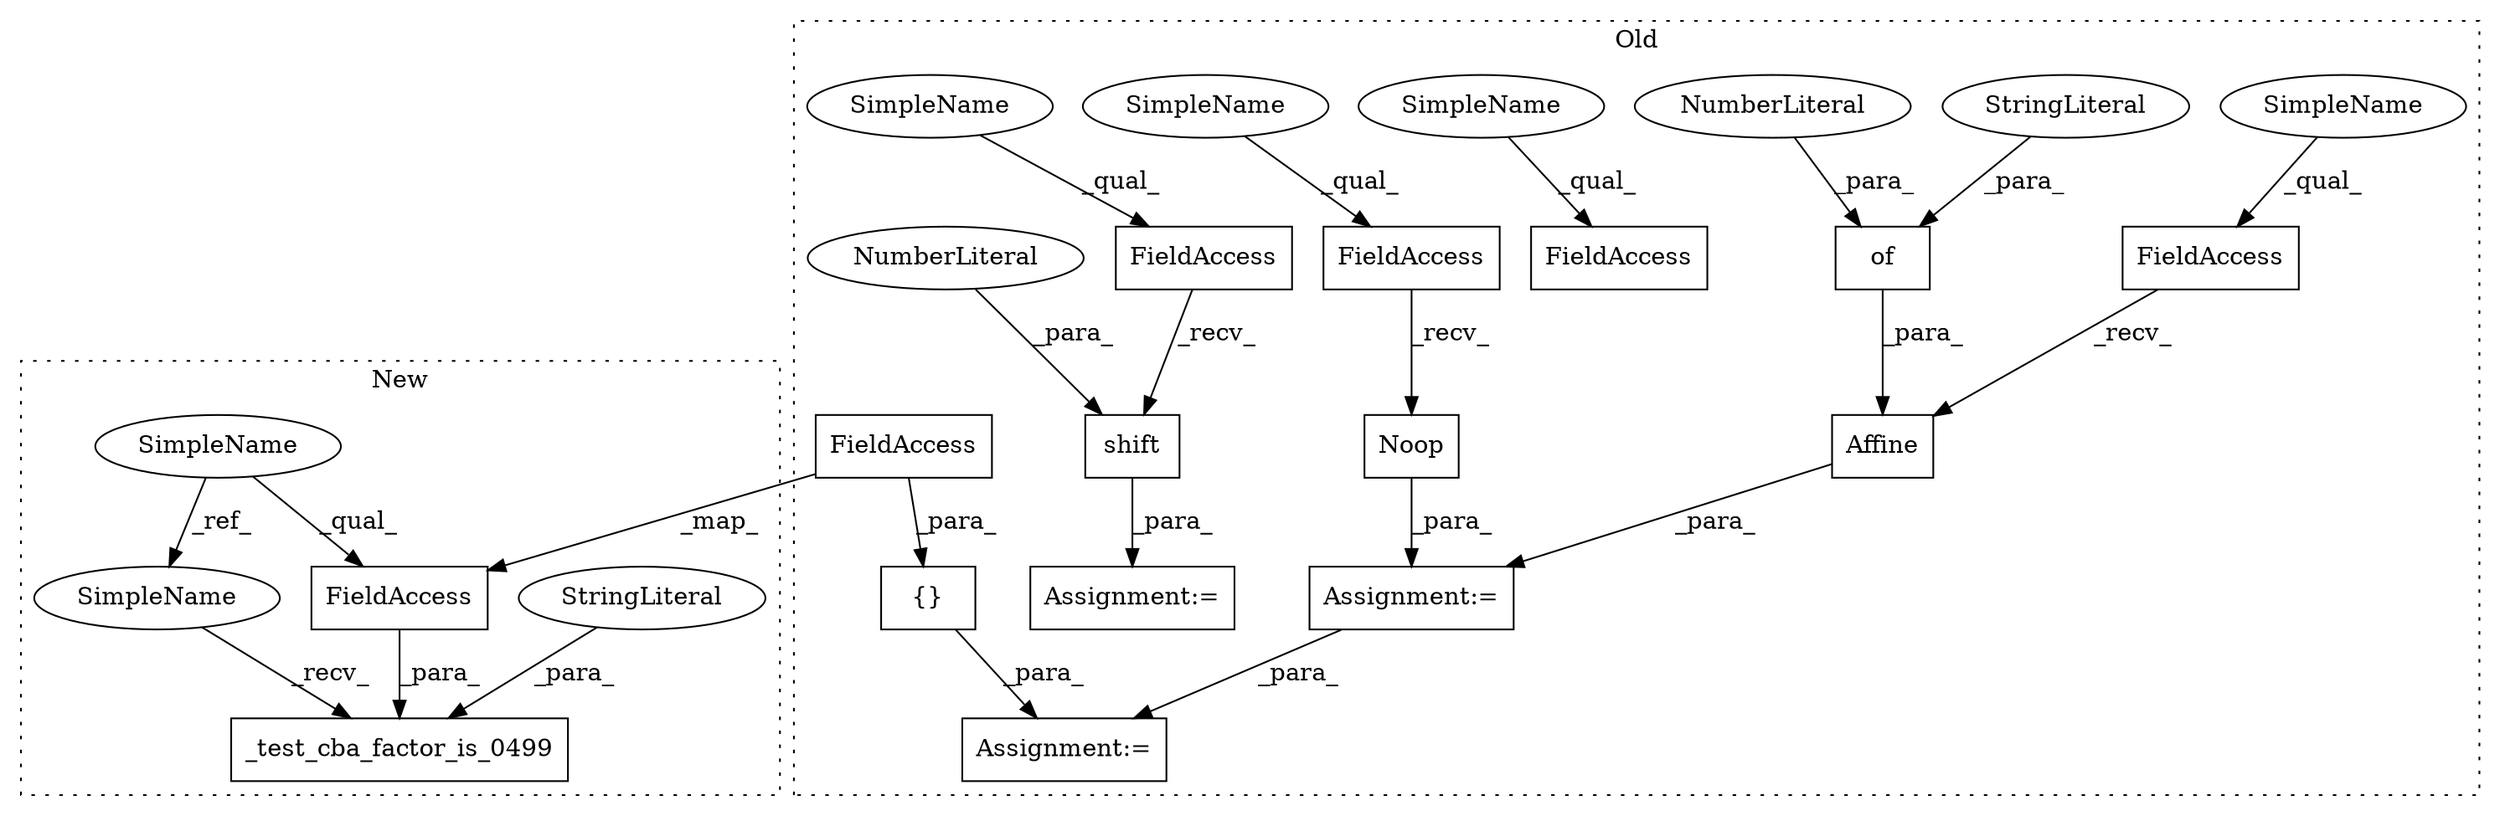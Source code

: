 digraph G {
subgraph cluster0 {
1 [label="Noop" a="32" s="40216" l="6" shape="box"];
3 [label="FieldAccess" a="22" s="40198" l="17" shape="box"];
4 [label="FieldAccess" a="22" s="40223" l="17" shape="box"];
5 [label="FieldAccess" a="22" s="40168" l="17" shape="box"];
6 [label="Affine" a="32" s="40241,40261" l="7,1" shape="box"];
7 [label="of" a="32" s="40252,40260" l="3,1" shape="box"];
8 [label="NumberLiteral" a="34" s="40259" l="1" shape="ellipse"];
9 [label="Assignment:=" a="7" s="40277" l="1" shape="box"];
10 [label="{}" a="4" s="40308,40318" l="1,1" shape="box"];
11 [label="Assignment:=" a="7" s="40167" l="1" shape="box"];
12 [label="StringLiteral" a="45" s="40255" l="3" shape="ellipse"];
16 [label="FieldAccess" a="22" s="40309" l="9" shape="box"];
17 [label="FieldAccess" a="22" s="40335" l="9" shape="box"];
18 [label="shift" a="32" s="40345,40352" l="6,1" shape="box"];
19 [label="NumberLiteral" a="34" s="40351" l="1" shape="ellipse"];
20 [label="Assignment:=" a="7" s="40334" l="1" shape="box"];
21 [label="SimpleName" a="42" s="40168" l="6" shape="ellipse"];
22 [label="SimpleName" a="42" s="40198" l="6" shape="ellipse"];
23 [label="SimpleName" a="42" s="40223" l="6" shape="ellipse"];
25 [label="SimpleName" a="42" s="40335" l="4" shape="ellipse"];
label = "Old";
style="dotted";
}
subgraph cluster1 {
2 [label="_test_cba_factor_is_0499" a="32" s="35931,35984" l="25,1" shape="box"];
13 [label="StringLiteral" a="45" s="35956" l="18" shape="ellipse"];
14 [label="SimpleName" a="42" s="35915" l="4" shape="ellipse"];
15 [label="FieldAccess" a="22" s="35975" l="9" shape="box"];
24 [label="SimpleName" a="42" s="35926" l="4" shape="ellipse"];
label = "New";
style="dotted";
}
1 -> 11 [label="_para_"];
3 -> 1 [label="_recv_"];
4 -> 6 [label="_recv_"];
6 -> 11 [label="_para_"];
7 -> 6 [label="_para_"];
8 -> 7 [label="_para_"];
10 -> 9 [label="_para_"];
11 -> 9 [label="_para_"];
12 -> 7 [label="_para_"];
13 -> 2 [label="_para_"];
14 -> 24 [label="_ref_"];
14 -> 15 [label="_qual_"];
15 -> 2 [label="_para_"];
16 -> 10 [label="_para_"];
16 -> 15 [label="_map_"];
17 -> 18 [label="_recv_"];
18 -> 20 [label="_para_"];
19 -> 18 [label="_para_"];
21 -> 5 [label="_qual_"];
22 -> 3 [label="_qual_"];
23 -> 4 [label="_qual_"];
24 -> 2 [label="_recv_"];
25 -> 17 [label="_qual_"];
}